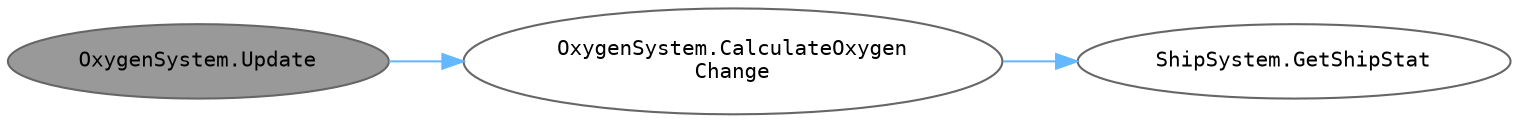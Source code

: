 digraph "OxygenSystem.Update"
{
 // INTERACTIVE_SVG=YES
 // LATEX_PDF_SIZE
  bgcolor="transparent";
  edge [fontname=Helvetica,fontsize=10,labelfontname=Helvetica,labelfontsize=10];
  node [fontname=Helvetica,fontsize=10,fontname=Consolas fontsize=10 style=filled height=0.2 width=0.4 margin=0.1];
  rankdir="LR";
  Node1 [id="Node000001",label="OxygenSystem.Update",height=0.2,width=0.4,color="gray40", fillcolor="grey60", style="filled", fontcolor="black",tooltip="매 프레임마다 호출되어 산소 수치를 갱신합니다. 산소 생성량과 소비량을 계산하여 변화량을 적용합니다."];
  Node1 -> Node2 [id="edge1_Node000001_Node000002",color="steelblue1",style="solid",tooltip=" "];
  Node2 [id="Node000002",label="OxygenSystem.CalculateOxygen\lChange",height=0.2,width=0.4,color="grey40", fillcolor="white", style="filled",URL="$class_oxygen_system.html#a9e7b971ccb3d4aedc8221e90bfd48a11",tooltip="현재 산소 변화량을 계산합니다. 산소 생성량에서 소비량을 뺀 값을 반환합니다."];
  Node2 -> Node3 [id="edge2_Node000002_Node000003",color="steelblue1",style="solid",tooltip=" "];
  Node3 [id="Node000003",label="ShipSystem.GetShipStat",height=0.2,width=0.4,color="grey40", fillcolor="white", style="filled",URL="$class_ship_system.html#a0c4c206aa7e875dc6810ea122e46b332",tooltip="현재 함선의 특정 스탯 값을 가져옵니다."];
}
